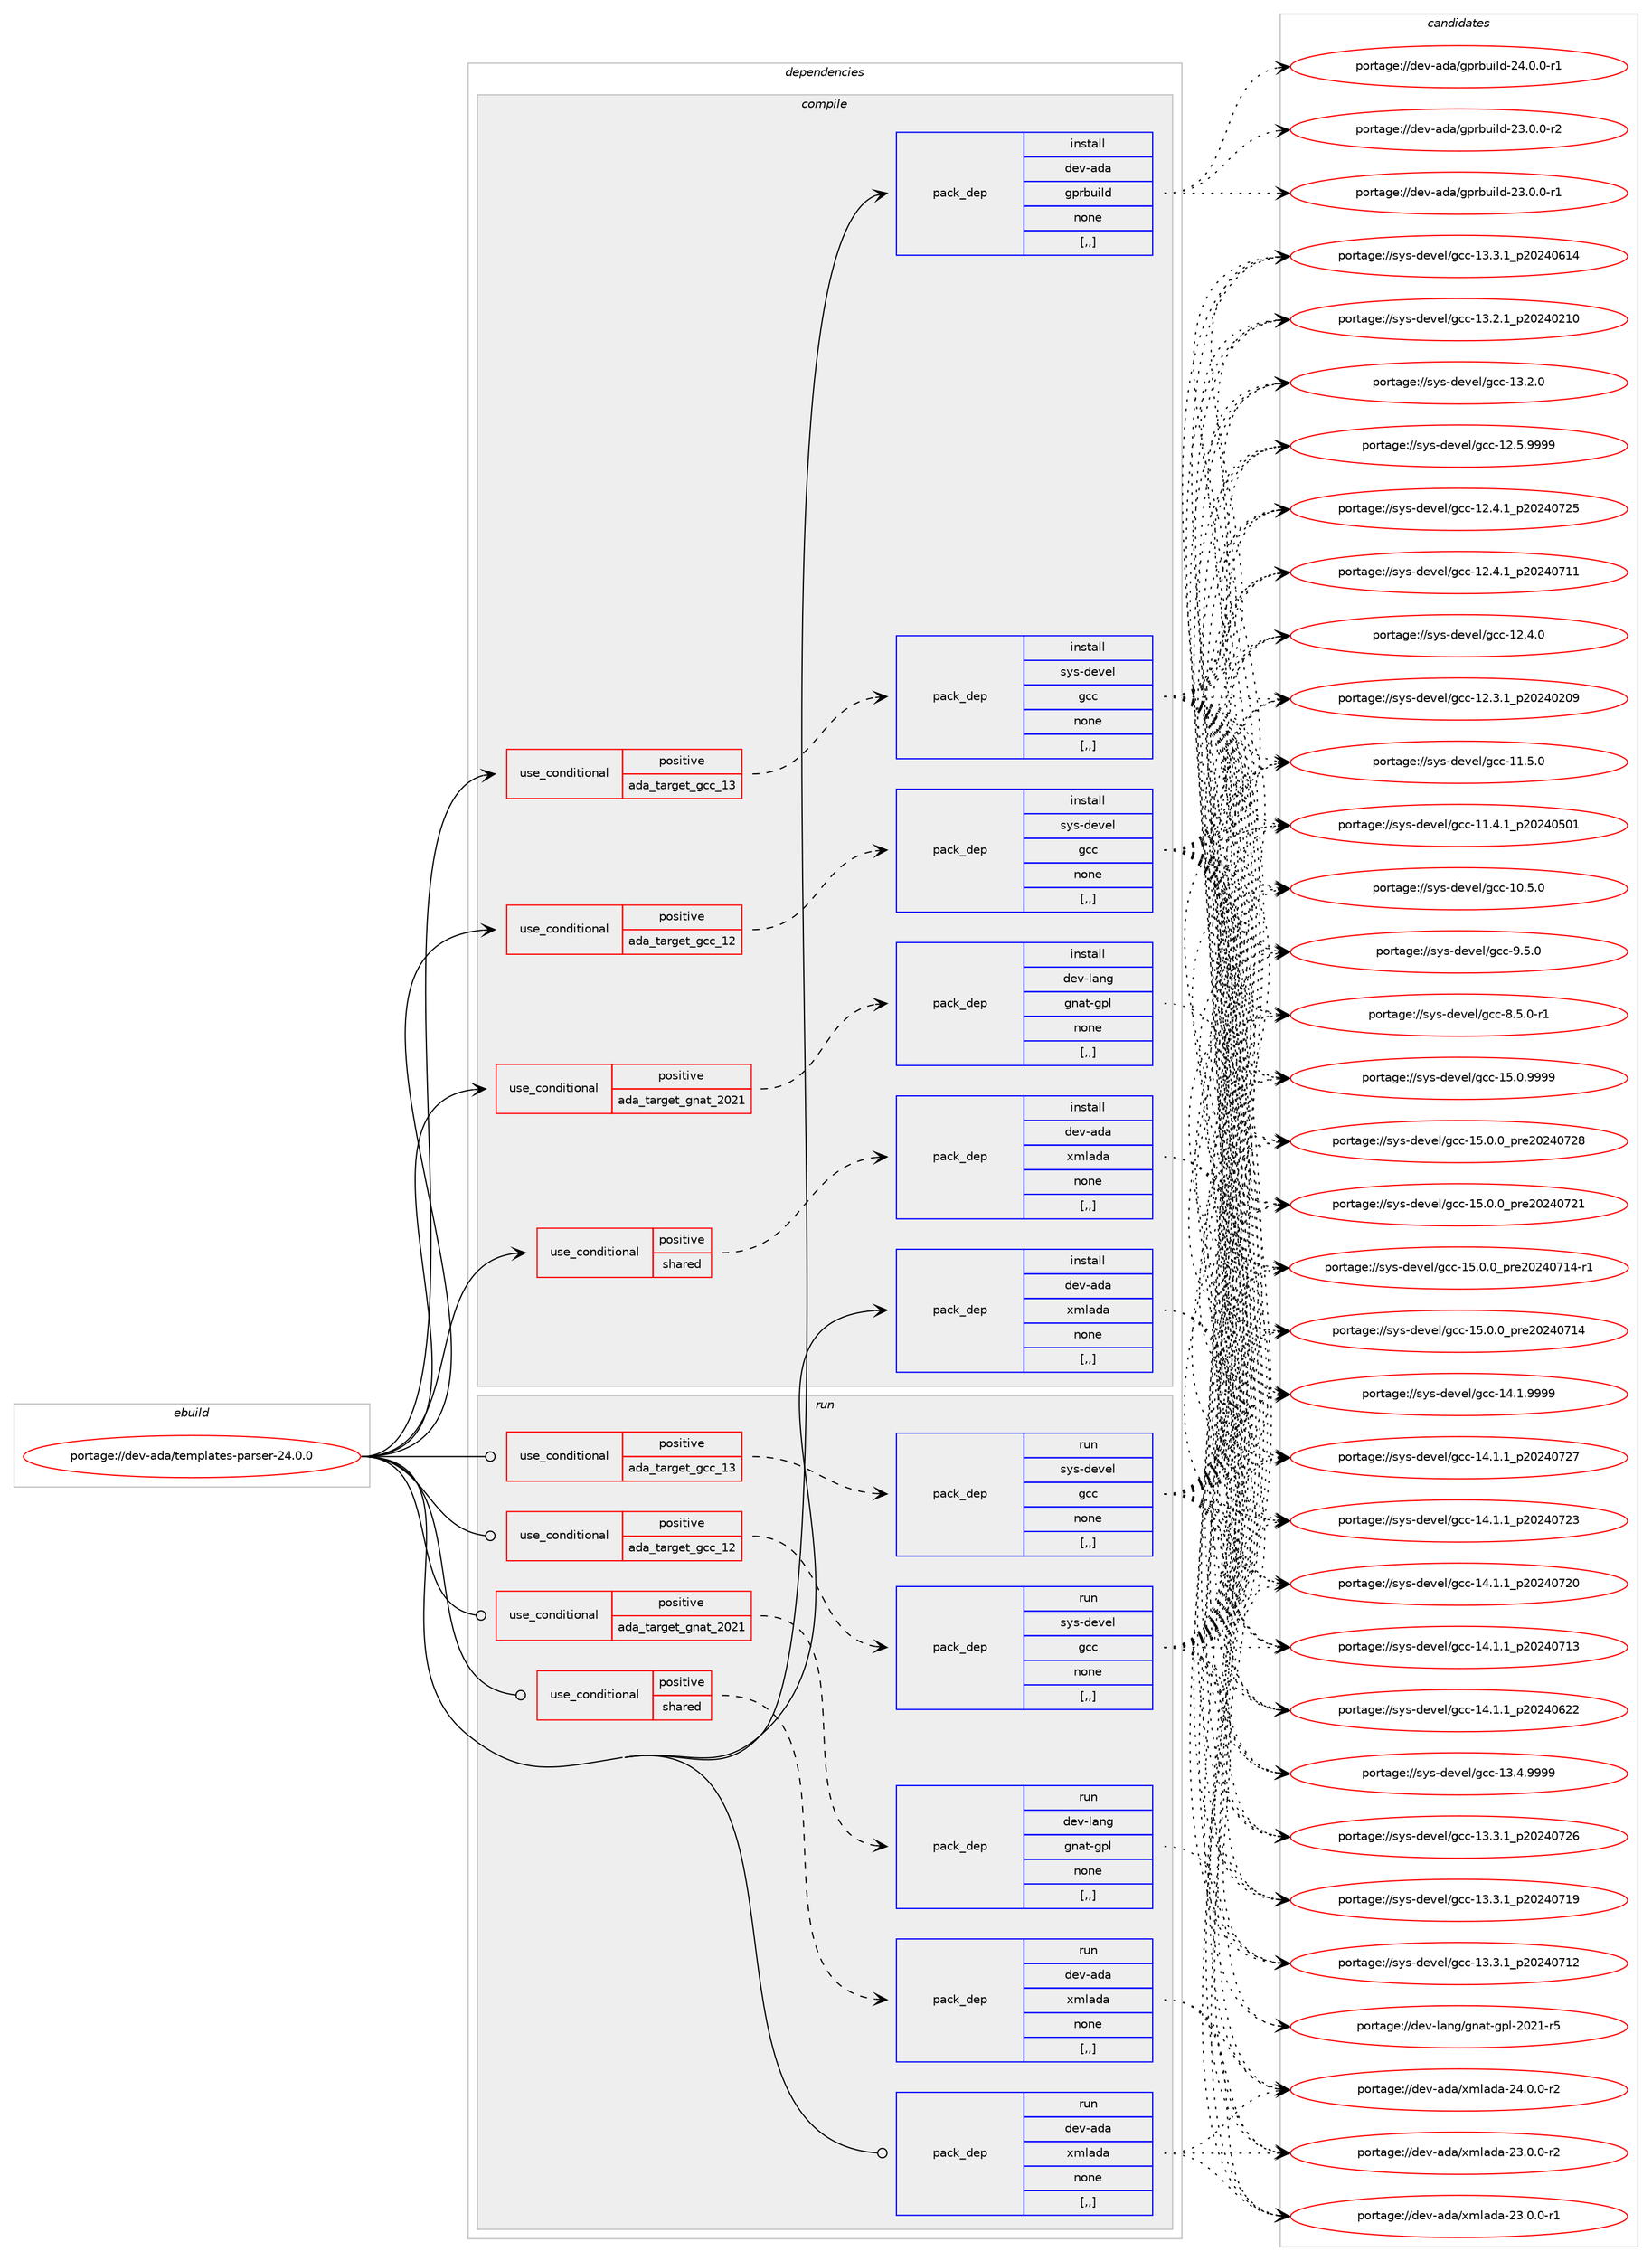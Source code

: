 digraph prolog {

# *************
# Graph options
# *************

newrank=true;
concentrate=true;
compound=true;
graph [rankdir=LR,fontname=Helvetica,fontsize=10,ranksep=1.5];#, ranksep=2.5, nodesep=0.2];
edge  [arrowhead=vee];
node  [fontname=Helvetica,fontsize=10];

# **********
# The ebuild
# **********

subgraph cluster_leftcol {
color=gray;
label=<<i>ebuild</i>>;
id [label="portage://dev-ada/templates-parser-24.0.0", color=red, width=4, href="../dev-ada/templates-parser-24.0.0.svg"];
}

# ****************
# The dependencies
# ****************

subgraph cluster_midcol {
color=gray;
label=<<i>dependencies</i>>;
subgraph cluster_compile {
fillcolor="#eeeeee";
style=filled;
label=<<i>compile</i>>;
subgraph cond16743 {
dependency64653 [label=<<TABLE BORDER="0" CELLBORDER="1" CELLSPACING="0" CELLPADDING="4"><TR><TD ROWSPAN="3" CELLPADDING="10">use_conditional</TD></TR><TR><TD>positive</TD></TR><TR><TD>ada_target_gcc_12</TD></TR></TABLE>>, shape=none, color=red];
subgraph pack46990 {
dependency64654 [label=<<TABLE BORDER="0" CELLBORDER="1" CELLSPACING="0" CELLPADDING="4" WIDTH="220"><TR><TD ROWSPAN="6" CELLPADDING="30">pack_dep</TD></TR><TR><TD WIDTH="110">install</TD></TR><TR><TD>sys-devel</TD></TR><TR><TD>gcc</TD></TR><TR><TD>none</TD></TR><TR><TD>[,,]</TD></TR></TABLE>>, shape=none, color=blue];
}
dependency64653:e -> dependency64654:w [weight=20,style="dashed",arrowhead="vee"];
}
id:e -> dependency64653:w [weight=20,style="solid",arrowhead="vee"];
subgraph cond16744 {
dependency64655 [label=<<TABLE BORDER="0" CELLBORDER="1" CELLSPACING="0" CELLPADDING="4"><TR><TD ROWSPAN="3" CELLPADDING="10">use_conditional</TD></TR><TR><TD>positive</TD></TR><TR><TD>ada_target_gcc_13</TD></TR></TABLE>>, shape=none, color=red];
subgraph pack46991 {
dependency64656 [label=<<TABLE BORDER="0" CELLBORDER="1" CELLSPACING="0" CELLPADDING="4" WIDTH="220"><TR><TD ROWSPAN="6" CELLPADDING="30">pack_dep</TD></TR><TR><TD WIDTH="110">install</TD></TR><TR><TD>sys-devel</TD></TR><TR><TD>gcc</TD></TR><TR><TD>none</TD></TR><TR><TD>[,,]</TD></TR></TABLE>>, shape=none, color=blue];
}
dependency64655:e -> dependency64656:w [weight=20,style="dashed",arrowhead="vee"];
}
id:e -> dependency64655:w [weight=20,style="solid",arrowhead="vee"];
subgraph cond16745 {
dependency64657 [label=<<TABLE BORDER="0" CELLBORDER="1" CELLSPACING="0" CELLPADDING="4"><TR><TD ROWSPAN="3" CELLPADDING="10">use_conditional</TD></TR><TR><TD>positive</TD></TR><TR><TD>ada_target_gnat_2021</TD></TR></TABLE>>, shape=none, color=red];
subgraph pack46992 {
dependency64658 [label=<<TABLE BORDER="0" CELLBORDER="1" CELLSPACING="0" CELLPADDING="4" WIDTH="220"><TR><TD ROWSPAN="6" CELLPADDING="30">pack_dep</TD></TR><TR><TD WIDTH="110">install</TD></TR><TR><TD>dev-lang</TD></TR><TR><TD>gnat-gpl</TD></TR><TR><TD>none</TD></TR><TR><TD>[,,]</TD></TR></TABLE>>, shape=none, color=blue];
}
dependency64657:e -> dependency64658:w [weight=20,style="dashed",arrowhead="vee"];
}
id:e -> dependency64657:w [weight=20,style="solid",arrowhead="vee"];
subgraph cond16746 {
dependency64659 [label=<<TABLE BORDER="0" CELLBORDER="1" CELLSPACING="0" CELLPADDING="4"><TR><TD ROWSPAN="3" CELLPADDING="10">use_conditional</TD></TR><TR><TD>positive</TD></TR><TR><TD>shared</TD></TR></TABLE>>, shape=none, color=red];
subgraph pack46993 {
dependency64660 [label=<<TABLE BORDER="0" CELLBORDER="1" CELLSPACING="0" CELLPADDING="4" WIDTH="220"><TR><TD ROWSPAN="6" CELLPADDING="30">pack_dep</TD></TR><TR><TD WIDTH="110">install</TD></TR><TR><TD>dev-ada</TD></TR><TR><TD>xmlada</TD></TR><TR><TD>none</TD></TR><TR><TD>[,,]</TD></TR></TABLE>>, shape=none, color=blue];
}
dependency64659:e -> dependency64660:w [weight=20,style="dashed",arrowhead="vee"];
}
id:e -> dependency64659:w [weight=20,style="solid",arrowhead="vee"];
subgraph pack46994 {
dependency64661 [label=<<TABLE BORDER="0" CELLBORDER="1" CELLSPACING="0" CELLPADDING="4" WIDTH="220"><TR><TD ROWSPAN="6" CELLPADDING="30">pack_dep</TD></TR><TR><TD WIDTH="110">install</TD></TR><TR><TD>dev-ada</TD></TR><TR><TD>gprbuild</TD></TR><TR><TD>none</TD></TR><TR><TD>[,,]</TD></TR></TABLE>>, shape=none, color=blue];
}
id:e -> dependency64661:w [weight=20,style="solid",arrowhead="vee"];
subgraph pack46995 {
dependency64662 [label=<<TABLE BORDER="0" CELLBORDER="1" CELLSPACING="0" CELLPADDING="4" WIDTH="220"><TR><TD ROWSPAN="6" CELLPADDING="30">pack_dep</TD></TR><TR><TD WIDTH="110">install</TD></TR><TR><TD>dev-ada</TD></TR><TR><TD>xmlada</TD></TR><TR><TD>none</TD></TR><TR><TD>[,,]</TD></TR></TABLE>>, shape=none, color=blue];
}
id:e -> dependency64662:w [weight=20,style="solid",arrowhead="vee"];
}
subgraph cluster_compileandrun {
fillcolor="#eeeeee";
style=filled;
label=<<i>compile and run</i>>;
}
subgraph cluster_run {
fillcolor="#eeeeee";
style=filled;
label=<<i>run</i>>;
subgraph cond16747 {
dependency64663 [label=<<TABLE BORDER="0" CELLBORDER="1" CELLSPACING="0" CELLPADDING="4"><TR><TD ROWSPAN="3" CELLPADDING="10">use_conditional</TD></TR><TR><TD>positive</TD></TR><TR><TD>ada_target_gcc_12</TD></TR></TABLE>>, shape=none, color=red];
subgraph pack46996 {
dependency64664 [label=<<TABLE BORDER="0" CELLBORDER="1" CELLSPACING="0" CELLPADDING="4" WIDTH="220"><TR><TD ROWSPAN="6" CELLPADDING="30">pack_dep</TD></TR><TR><TD WIDTH="110">run</TD></TR><TR><TD>sys-devel</TD></TR><TR><TD>gcc</TD></TR><TR><TD>none</TD></TR><TR><TD>[,,]</TD></TR></TABLE>>, shape=none, color=blue];
}
dependency64663:e -> dependency64664:w [weight=20,style="dashed",arrowhead="vee"];
}
id:e -> dependency64663:w [weight=20,style="solid",arrowhead="odot"];
subgraph cond16748 {
dependency64665 [label=<<TABLE BORDER="0" CELLBORDER="1" CELLSPACING="0" CELLPADDING="4"><TR><TD ROWSPAN="3" CELLPADDING="10">use_conditional</TD></TR><TR><TD>positive</TD></TR><TR><TD>ada_target_gcc_13</TD></TR></TABLE>>, shape=none, color=red];
subgraph pack46997 {
dependency64666 [label=<<TABLE BORDER="0" CELLBORDER="1" CELLSPACING="0" CELLPADDING="4" WIDTH="220"><TR><TD ROWSPAN="6" CELLPADDING="30">pack_dep</TD></TR><TR><TD WIDTH="110">run</TD></TR><TR><TD>sys-devel</TD></TR><TR><TD>gcc</TD></TR><TR><TD>none</TD></TR><TR><TD>[,,]</TD></TR></TABLE>>, shape=none, color=blue];
}
dependency64665:e -> dependency64666:w [weight=20,style="dashed",arrowhead="vee"];
}
id:e -> dependency64665:w [weight=20,style="solid",arrowhead="odot"];
subgraph cond16749 {
dependency64667 [label=<<TABLE BORDER="0" CELLBORDER="1" CELLSPACING="0" CELLPADDING="4"><TR><TD ROWSPAN="3" CELLPADDING="10">use_conditional</TD></TR><TR><TD>positive</TD></TR><TR><TD>ada_target_gnat_2021</TD></TR></TABLE>>, shape=none, color=red];
subgraph pack46998 {
dependency64668 [label=<<TABLE BORDER="0" CELLBORDER="1" CELLSPACING="0" CELLPADDING="4" WIDTH="220"><TR><TD ROWSPAN="6" CELLPADDING="30">pack_dep</TD></TR><TR><TD WIDTH="110">run</TD></TR><TR><TD>dev-lang</TD></TR><TR><TD>gnat-gpl</TD></TR><TR><TD>none</TD></TR><TR><TD>[,,]</TD></TR></TABLE>>, shape=none, color=blue];
}
dependency64667:e -> dependency64668:w [weight=20,style="dashed",arrowhead="vee"];
}
id:e -> dependency64667:w [weight=20,style="solid",arrowhead="odot"];
subgraph cond16750 {
dependency64669 [label=<<TABLE BORDER="0" CELLBORDER="1" CELLSPACING="0" CELLPADDING="4"><TR><TD ROWSPAN="3" CELLPADDING="10">use_conditional</TD></TR><TR><TD>positive</TD></TR><TR><TD>shared</TD></TR></TABLE>>, shape=none, color=red];
subgraph pack46999 {
dependency64670 [label=<<TABLE BORDER="0" CELLBORDER="1" CELLSPACING="0" CELLPADDING="4" WIDTH="220"><TR><TD ROWSPAN="6" CELLPADDING="30">pack_dep</TD></TR><TR><TD WIDTH="110">run</TD></TR><TR><TD>dev-ada</TD></TR><TR><TD>xmlada</TD></TR><TR><TD>none</TD></TR><TR><TD>[,,]</TD></TR></TABLE>>, shape=none, color=blue];
}
dependency64669:e -> dependency64670:w [weight=20,style="dashed",arrowhead="vee"];
}
id:e -> dependency64669:w [weight=20,style="solid",arrowhead="odot"];
subgraph pack47000 {
dependency64671 [label=<<TABLE BORDER="0" CELLBORDER="1" CELLSPACING="0" CELLPADDING="4" WIDTH="220"><TR><TD ROWSPAN="6" CELLPADDING="30">pack_dep</TD></TR><TR><TD WIDTH="110">run</TD></TR><TR><TD>dev-ada</TD></TR><TR><TD>xmlada</TD></TR><TR><TD>none</TD></TR><TR><TD>[,,]</TD></TR></TABLE>>, shape=none, color=blue];
}
id:e -> dependency64671:w [weight=20,style="solid",arrowhead="odot"];
}
}

# **************
# The candidates
# **************

subgraph cluster_choices {
rank=same;
color=gray;
label=<<i>candidates</i>>;

subgraph choice46990 {
color=black;
nodesep=1;
choice1151211154510010111810110847103999945495346484657575757 [label="portage://sys-devel/gcc-15.0.9999", color=red, width=4,href="../sys-devel/gcc-15.0.9999.svg"];
choice1151211154510010111810110847103999945495346484648951121141015048505248555056 [label="portage://sys-devel/gcc-15.0.0_pre20240728", color=red, width=4,href="../sys-devel/gcc-15.0.0_pre20240728.svg"];
choice1151211154510010111810110847103999945495346484648951121141015048505248555049 [label="portage://sys-devel/gcc-15.0.0_pre20240721", color=red, width=4,href="../sys-devel/gcc-15.0.0_pre20240721.svg"];
choice11512111545100101118101108471039999454953464846489511211410150485052485549524511449 [label="portage://sys-devel/gcc-15.0.0_pre20240714-r1", color=red, width=4,href="../sys-devel/gcc-15.0.0_pre20240714-r1.svg"];
choice1151211154510010111810110847103999945495346484648951121141015048505248554952 [label="portage://sys-devel/gcc-15.0.0_pre20240714", color=red, width=4,href="../sys-devel/gcc-15.0.0_pre20240714.svg"];
choice1151211154510010111810110847103999945495246494657575757 [label="portage://sys-devel/gcc-14.1.9999", color=red, width=4,href="../sys-devel/gcc-14.1.9999.svg"];
choice1151211154510010111810110847103999945495246494649951125048505248555055 [label="portage://sys-devel/gcc-14.1.1_p20240727", color=red, width=4,href="../sys-devel/gcc-14.1.1_p20240727.svg"];
choice1151211154510010111810110847103999945495246494649951125048505248555051 [label="portage://sys-devel/gcc-14.1.1_p20240723", color=red, width=4,href="../sys-devel/gcc-14.1.1_p20240723.svg"];
choice1151211154510010111810110847103999945495246494649951125048505248555048 [label="portage://sys-devel/gcc-14.1.1_p20240720", color=red, width=4,href="../sys-devel/gcc-14.1.1_p20240720.svg"];
choice1151211154510010111810110847103999945495246494649951125048505248554951 [label="portage://sys-devel/gcc-14.1.1_p20240713", color=red, width=4,href="../sys-devel/gcc-14.1.1_p20240713.svg"];
choice1151211154510010111810110847103999945495246494649951125048505248545050 [label="portage://sys-devel/gcc-14.1.1_p20240622", color=red, width=4,href="../sys-devel/gcc-14.1.1_p20240622.svg"];
choice1151211154510010111810110847103999945495146524657575757 [label="portage://sys-devel/gcc-13.4.9999", color=red, width=4,href="../sys-devel/gcc-13.4.9999.svg"];
choice1151211154510010111810110847103999945495146514649951125048505248555054 [label="portage://sys-devel/gcc-13.3.1_p20240726", color=red, width=4,href="../sys-devel/gcc-13.3.1_p20240726.svg"];
choice1151211154510010111810110847103999945495146514649951125048505248554957 [label="portage://sys-devel/gcc-13.3.1_p20240719", color=red, width=4,href="../sys-devel/gcc-13.3.1_p20240719.svg"];
choice1151211154510010111810110847103999945495146514649951125048505248554950 [label="portage://sys-devel/gcc-13.3.1_p20240712", color=red, width=4,href="../sys-devel/gcc-13.3.1_p20240712.svg"];
choice1151211154510010111810110847103999945495146514649951125048505248544952 [label="portage://sys-devel/gcc-13.3.1_p20240614", color=red, width=4,href="../sys-devel/gcc-13.3.1_p20240614.svg"];
choice1151211154510010111810110847103999945495146504649951125048505248504948 [label="portage://sys-devel/gcc-13.2.1_p20240210", color=red, width=4,href="../sys-devel/gcc-13.2.1_p20240210.svg"];
choice1151211154510010111810110847103999945495146504648 [label="portage://sys-devel/gcc-13.2.0", color=red, width=4,href="../sys-devel/gcc-13.2.0.svg"];
choice1151211154510010111810110847103999945495046534657575757 [label="portage://sys-devel/gcc-12.5.9999", color=red, width=4,href="../sys-devel/gcc-12.5.9999.svg"];
choice1151211154510010111810110847103999945495046524649951125048505248555053 [label="portage://sys-devel/gcc-12.4.1_p20240725", color=red, width=4,href="../sys-devel/gcc-12.4.1_p20240725.svg"];
choice1151211154510010111810110847103999945495046524649951125048505248554949 [label="portage://sys-devel/gcc-12.4.1_p20240711", color=red, width=4,href="../sys-devel/gcc-12.4.1_p20240711.svg"];
choice1151211154510010111810110847103999945495046524648 [label="portage://sys-devel/gcc-12.4.0", color=red, width=4,href="../sys-devel/gcc-12.4.0.svg"];
choice1151211154510010111810110847103999945495046514649951125048505248504857 [label="portage://sys-devel/gcc-12.3.1_p20240209", color=red, width=4,href="../sys-devel/gcc-12.3.1_p20240209.svg"];
choice1151211154510010111810110847103999945494946534648 [label="portage://sys-devel/gcc-11.5.0", color=red, width=4,href="../sys-devel/gcc-11.5.0.svg"];
choice1151211154510010111810110847103999945494946524649951125048505248534849 [label="portage://sys-devel/gcc-11.4.1_p20240501", color=red, width=4,href="../sys-devel/gcc-11.4.1_p20240501.svg"];
choice1151211154510010111810110847103999945494846534648 [label="portage://sys-devel/gcc-10.5.0", color=red, width=4,href="../sys-devel/gcc-10.5.0.svg"];
choice11512111545100101118101108471039999455746534648 [label="portage://sys-devel/gcc-9.5.0", color=red, width=4,href="../sys-devel/gcc-9.5.0.svg"];
choice115121115451001011181011084710399994556465346484511449 [label="portage://sys-devel/gcc-8.5.0-r1", color=red, width=4,href="../sys-devel/gcc-8.5.0-r1.svg"];
dependency64654:e -> choice1151211154510010111810110847103999945495346484657575757:w [style=dotted,weight="100"];
dependency64654:e -> choice1151211154510010111810110847103999945495346484648951121141015048505248555056:w [style=dotted,weight="100"];
dependency64654:e -> choice1151211154510010111810110847103999945495346484648951121141015048505248555049:w [style=dotted,weight="100"];
dependency64654:e -> choice11512111545100101118101108471039999454953464846489511211410150485052485549524511449:w [style=dotted,weight="100"];
dependency64654:e -> choice1151211154510010111810110847103999945495346484648951121141015048505248554952:w [style=dotted,weight="100"];
dependency64654:e -> choice1151211154510010111810110847103999945495246494657575757:w [style=dotted,weight="100"];
dependency64654:e -> choice1151211154510010111810110847103999945495246494649951125048505248555055:w [style=dotted,weight="100"];
dependency64654:e -> choice1151211154510010111810110847103999945495246494649951125048505248555051:w [style=dotted,weight="100"];
dependency64654:e -> choice1151211154510010111810110847103999945495246494649951125048505248555048:w [style=dotted,weight="100"];
dependency64654:e -> choice1151211154510010111810110847103999945495246494649951125048505248554951:w [style=dotted,weight="100"];
dependency64654:e -> choice1151211154510010111810110847103999945495246494649951125048505248545050:w [style=dotted,weight="100"];
dependency64654:e -> choice1151211154510010111810110847103999945495146524657575757:w [style=dotted,weight="100"];
dependency64654:e -> choice1151211154510010111810110847103999945495146514649951125048505248555054:w [style=dotted,weight="100"];
dependency64654:e -> choice1151211154510010111810110847103999945495146514649951125048505248554957:w [style=dotted,weight="100"];
dependency64654:e -> choice1151211154510010111810110847103999945495146514649951125048505248554950:w [style=dotted,weight="100"];
dependency64654:e -> choice1151211154510010111810110847103999945495146514649951125048505248544952:w [style=dotted,weight="100"];
dependency64654:e -> choice1151211154510010111810110847103999945495146504649951125048505248504948:w [style=dotted,weight="100"];
dependency64654:e -> choice1151211154510010111810110847103999945495146504648:w [style=dotted,weight="100"];
dependency64654:e -> choice1151211154510010111810110847103999945495046534657575757:w [style=dotted,weight="100"];
dependency64654:e -> choice1151211154510010111810110847103999945495046524649951125048505248555053:w [style=dotted,weight="100"];
dependency64654:e -> choice1151211154510010111810110847103999945495046524649951125048505248554949:w [style=dotted,weight="100"];
dependency64654:e -> choice1151211154510010111810110847103999945495046524648:w [style=dotted,weight="100"];
dependency64654:e -> choice1151211154510010111810110847103999945495046514649951125048505248504857:w [style=dotted,weight="100"];
dependency64654:e -> choice1151211154510010111810110847103999945494946534648:w [style=dotted,weight="100"];
dependency64654:e -> choice1151211154510010111810110847103999945494946524649951125048505248534849:w [style=dotted,weight="100"];
dependency64654:e -> choice1151211154510010111810110847103999945494846534648:w [style=dotted,weight="100"];
dependency64654:e -> choice11512111545100101118101108471039999455746534648:w [style=dotted,weight="100"];
dependency64654:e -> choice115121115451001011181011084710399994556465346484511449:w [style=dotted,weight="100"];
}
subgraph choice46991 {
color=black;
nodesep=1;
choice1151211154510010111810110847103999945495346484657575757 [label="portage://sys-devel/gcc-15.0.9999", color=red, width=4,href="../sys-devel/gcc-15.0.9999.svg"];
choice1151211154510010111810110847103999945495346484648951121141015048505248555056 [label="portage://sys-devel/gcc-15.0.0_pre20240728", color=red, width=4,href="../sys-devel/gcc-15.0.0_pre20240728.svg"];
choice1151211154510010111810110847103999945495346484648951121141015048505248555049 [label="portage://sys-devel/gcc-15.0.0_pre20240721", color=red, width=4,href="../sys-devel/gcc-15.0.0_pre20240721.svg"];
choice11512111545100101118101108471039999454953464846489511211410150485052485549524511449 [label="portage://sys-devel/gcc-15.0.0_pre20240714-r1", color=red, width=4,href="../sys-devel/gcc-15.0.0_pre20240714-r1.svg"];
choice1151211154510010111810110847103999945495346484648951121141015048505248554952 [label="portage://sys-devel/gcc-15.0.0_pre20240714", color=red, width=4,href="../sys-devel/gcc-15.0.0_pre20240714.svg"];
choice1151211154510010111810110847103999945495246494657575757 [label="portage://sys-devel/gcc-14.1.9999", color=red, width=4,href="../sys-devel/gcc-14.1.9999.svg"];
choice1151211154510010111810110847103999945495246494649951125048505248555055 [label="portage://sys-devel/gcc-14.1.1_p20240727", color=red, width=4,href="../sys-devel/gcc-14.1.1_p20240727.svg"];
choice1151211154510010111810110847103999945495246494649951125048505248555051 [label="portage://sys-devel/gcc-14.1.1_p20240723", color=red, width=4,href="../sys-devel/gcc-14.1.1_p20240723.svg"];
choice1151211154510010111810110847103999945495246494649951125048505248555048 [label="portage://sys-devel/gcc-14.1.1_p20240720", color=red, width=4,href="../sys-devel/gcc-14.1.1_p20240720.svg"];
choice1151211154510010111810110847103999945495246494649951125048505248554951 [label="portage://sys-devel/gcc-14.1.1_p20240713", color=red, width=4,href="../sys-devel/gcc-14.1.1_p20240713.svg"];
choice1151211154510010111810110847103999945495246494649951125048505248545050 [label="portage://sys-devel/gcc-14.1.1_p20240622", color=red, width=4,href="../sys-devel/gcc-14.1.1_p20240622.svg"];
choice1151211154510010111810110847103999945495146524657575757 [label="portage://sys-devel/gcc-13.4.9999", color=red, width=4,href="../sys-devel/gcc-13.4.9999.svg"];
choice1151211154510010111810110847103999945495146514649951125048505248555054 [label="portage://sys-devel/gcc-13.3.1_p20240726", color=red, width=4,href="../sys-devel/gcc-13.3.1_p20240726.svg"];
choice1151211154510010111810110847103999945495146514649951125048505248554957 [label="portage://sys-devel/gcc-13.3.1_p20240719", color=red, width=4,href="../sys-devel/gcc-13.3.1_p20240719.svg"];
choice1151211154510010111810110847103999945495146514649951125048505248554950 [label="portage://sys-devel/gcc-13.3.1_p20240712", color=red, width=4,href="../sys-devel/gcc-13.3.1_p20240712.svg"];
choice1151211154510010111810110847103999945495146514649951125048505248544952 [label="portage://sys-devel/gcc-13.3.1_p20240614", color=red, width=4,href="../sys-devel/gcc-13.3.1_p20240614.svg"];
choice1151211154510010111810110847103999945495146504649951125048505248504948 [label="portage://sys-devel/gcc-13.2.1_p20240210", color=red, width=4,href="../sys-devel/gcc-13.2.1_p20240210.svg"];
choice1151211154510010111810110847103999945495146504648 [label="portage://sys-devel/gcc-13.2.0", color=red, width=4,href="../sys-devel/gcc-13.2.0.svg"];
choice1151211154510010111810110847103999945495046534657575757 [label="portage://sys-devel/gcc-12.5.9999", color=red, width=4,href="../sys-devel/gcc-12.5.9999.svg"];
choice1151211154510010111810110847103999945495046524649951125048505248555053 [label="portage://sys-devel/gcc-12.4.1_p20240725", color=red, width=4,href="../sys-devel/gcc-12.4.1_p20240725.svg"];
choice1151211154510010111810110847103999945495046524649951125048505248554949 [label="portage://sys-devel/gcc-12.4.1_p20240711", color=red, width=4,href="../sys-devel/gcc-12.4.1_p20240711.svg"];
choice1151211154510010111810110847103999945495046524648 [label="portage://sys-devel/gcc-12.4.0", color=red, width=4,href="../sys-devel/gcc-12.4.0.svg"];
choice1151211154510010111810110847103999945495046514649951125048505248504857 [label="portage://sys-devel/gcc-12.3.1_p20240209", color=red, width=4,href="../sys-devel/gcc-12.3.1_p20240209.svg"];
choice1151211154510010111810110847103999945494946534648 [label="portage://sys-devel/gcc-11.5.0", color=red, width=4,href="../sys-devel/gcc-11.5.0.svg"];
choice1151211154510010111810110847103999945494946524649951125048505248534849 [label="portage://sys-devel/gcc-11.4.1_p20240501", color=red, width=4,href="../sys-devel/gcc-11.4.1_p20240501.svg"];
choice1151211154510010111810110847103999945494846534648 [label="portage://sys-devel/gcc-10.5.0", color=red, width=4,href="../sys-devel/gcc-10.5.0.svg"];
choice11512111545100101118101108471039999455746534648 [label="portage://sys-devel/gcc-9.5.0", color=red, width=4,href="../sys-devel/gcc-9.5.0.svg"];
choice115121115451001011181011084710399994556465346484511449 [label="portage://sys-devel/gcc-8.5.0-r1", color=red, width=4,href="../sys-devel/gcc-8.5.0-r1.svg"];
dependency64656:e -> choice1151211154510010111810110847103999945495346484657575757:w [style=dotted,weight="100"];
dependency64656:e -> choice1151211154510010111810110847103999945495346484648951121141015048505248555056:w [style=dotted,weight="100"];
dependency64656:e -> choice1151211154510010111810110847103999945495346484648951121141015048505248555049:w [style=dotted,weight="100"];
dependency64656:e -> choice11512111545100101118101108471039999454953464846489511211410150485052485549524511449:w [style=dotted,weight="100"];
dependency64656:e -> choice1151211154510010111810110847103999945495346484648951121141015048505248554952:w [style=dotted,weight="100"];
dependency64656:e -> choice1151211154510010111810110847103999945495246494657575757:w [style=dotted,weight="100"];
dependency64656:e -> choice1151211154510010111810110847103999945495246494649951125048505248555055:w [style=dotted,weight="100"];
dependency64656:e -> choice1151211154510010111810110847103999945495246494649951125048505248555051:w [style=dotted,weight="100"];
dependency64656:e -> choice1151211154510010111810110847103999945495246494649951125048505248555048:w [style=dotted,weight="100"];
dependency64656:e -> choice1151211154510010111810110847103999945495246494649951125048505248554951:w [style=dotted,weight="100"];
dependency64656:e -> choice1151211154510010111810110847103999945495246494649951125048505248545050:w [style=dotted,weight="100"];
dependency64656:e -> choice1151211154510010111810110847103999945495146524657575757:w [style=dotted,weight="100"];
dependency64656:e -> choice1151211154510010111810110847103999945495146514649951125048505248555054:w [style=dotted,weight="100"];
dependency64656:e -> choice1151211154510010111810110847103999945495146514649951125048505248554957:w [style=dotted,weight="100"];
dependency64656:e -> choice1151211154510010111810110847103999945495146514649951125048505248554950:w [style=dotted,weight="100"];
dependency64656:e -> choice1151211154510010111810110847103999945495146514649951125048505248544952:w [style=dotted,weight="100"];
dependency64656:e -> choice1151211154510010111810110847103999945495146504649951125048505248504948:w [style=dotted,weight="100"];
dependency64656:e -> choice1151211154510010111810110847103999945495146504648:w [style=dotted,weight="100"];
dependency64656:e -> choice1151211154510010111810110847103999945495046534657575757:w [style=dotted,weight="100"];
dependency64656:e -> choice1151211154510010111810110847103999945495046524649951125048505248555053:w [style=dotted,weight="100"];
dependency64656:e -> choice1151211154510010111810110847103999945495046524649951125048505248554949:w [style=dotted,weight="100"];
dependency64656:e -> choice1151211154510010111810110847103999945495046524648:w [style=dotted,weight="100"];
dependency64656:e -> choice1151211154510010111810110847103999945495046514649951125048505248504857:w [style=dotted,weight="100"];
dependency64656:e -> choice1151211154510010111810110847103999945494946534648:w [style=dotted,weight="100"];
dependency64656:e -> choice1151211154510010111810110847103999945494946524649951125048505248534849:w [style=dotted,weight="100"];
dependency64656:e -> choice1151211154510010111810110847103999945494846534648:w [style=dotted,weight="100"];
dependency64656:e -> choice11512111545100101118101108471039999455746534648:w [style=dotted,weight="100"];
dependency64656:e -> choice115121115451001011181011084710399994556465346484511449:w [style=dotted,weight="100"];
}
subgraph choice46992 {
color=black;
nodesep=1;
choice100101118451089711010347103110971164510311210845504850494511453 [label="portage://dev-lang/gnat-gpl-2021-r5", color=red, width=4,href="../dev-lang/gnat-gpl-2021-r5.svg"];
dependency64658:e -> choice100101118451089711010347103110971164510311210845504850494511453:w [style=dotted,weight="100"];
}
subgraph choice46993 {
color=black;
nodesep=1;
choice100101118459710097471201091089710097455052464846484511450 [label="portage://dev-ada/xmlada-24.0.0-r2", color=red, width=4,href="../dev-ada/xmlada-24.0.0-r2.svg"];
choice100101118459710097471201091089710097455051464846484511450 [label="portage://dev-ada/xmlada-23.0.0-r2", color=red, width=4,href="../dev-ada/xmlada-23.0.0-r2.svg"];
choice100101118459710097471201091089710097455051464846484511449 [label="portage://dev-ada/xmlada-23.0.0-r1", color=red, width=4,href="../dev-ada/xmlada-23.0.0-r1.svg"];
dependency64660:e -> choice100101118459710097471201091089710097455052464846484511450:w [style=dotted,weight="100"];
dependency64660:e -> choice100101118459710097471201091089710097455051464846484511450:w [style=dotted,weight="100"];
dependency64660:e -> choice100101118459710097471201091089710097455051464846484511449:w [style=dotted,weight="100"];
}
subgraph choice46994 {
color=black;
nodesep=1;
choice1001011184597100974710311211498117105108100455052464846484511449 [label="portage://dev-ada/gprbuild-24.0.0-r1", color=red, width=4,href="../dev-ada/gprbuild-24.0.0-r1.svg"];
choice1001011184597100974710311211498117105108100455051464846484511450 [label="portage://dev-ada/gprbuild-23.0.0-r2", color=red, width=4,href="../dev-ada/gprbuild-23.0.0-r2.svg"];
choice1001011184597100974710311211498117105108100455051464846484511449 [label="portage://dev-ada/gprbuild-23.0.0-r1", color=red, width=4,href="../dev-ada/gprbuild-23.0.0-r1.svg"];
dependency64661:e -> choice1001011184597100974710311211498117105108100455052464846484511449:w [style=dotted,weight="100"];
dependency64661:e -> choice1001011184597100974710311211498117105108100455051464846484511450:w [style=dotted,weight="100"];
dependency64661:e -> choice1001011184597100974710311211498117105108100455051464846484511449:w [style=dotted,weight="100"];
}
subgraph choice46995 {
color=black;
nodesep=1;
choice100101118459710097471201091089710097455052464846484511450 [label="portage://dev-ada/xmlada-24.0.0-r2", color=red, width=4,href="../dev-ada/xmlada-24.0.0-r2.svg"];
choice100101118459710097471201091089710097455051464846484511450 [label="portage://dev-ada/xmlada-23.0.0-r2", color=red, width=4,href="../dev-ada/xmlada-23.0.0-r2.svg"];
choice100101118459710097471201091089710097455051464846484511449 [label="portage://dev-ada/xmlada-23.0.0-r1", color=red, width=4,href="../dev-ada/xmlada-23.0.0-r1.svg"];
dependency64662:e -> choice100101118459710097471201091089710097455052464846484511450:w [style=dotted,weight="100"];
dependency64662:e -> choice100101118459710097471201091089710097455051464846484511450:w [style=dotted,weight="100"];
dependency64662:e -> choice100101118459710097471201091089710097455051464846484511449:w [style=dotted,weight="100"];
}
subgraph choice46996 {
color=black;
nodesep=1;
choice1151211154510010111810110847103999945495346484657575757 [label="portage://sys-devel/gcc-15.0.9999", color=red, width=4,href="../sys-devel/gcc-15.0.9999.svg"];
choice1151211154510010111810110847103999945495346484648951121141015048505248555056 [label="portage://sys-devel/gcc-15.0.0_pre20240728", color=red, width=4,href="../sys-devel/gcc-15.0.0_pre20240728.svg"];
choice1151211154510010111810110847103999945495346484648951121141015048505248555049 [label="portage://sys-devel/gcc-15.0.0_pre20240721", color=red, width=4,href="../sys-devel/gcc-15.0.0_pre20240721.svg"];
choice11512111545100101118101108471039999454953464846489511211410150485052485549524511449 [label="portage://sys-devel/gcc-15.0.0_pre20240714-r1", color=red, width=4,href="../sys-devel/gcc-15.0.0_pre20240714-r1.svg"];
choice1151211154510010111810110847103999945495346484648951121141015048505248554952 [label="portage://sys-devel/gcc-15.0.0_pre20240714", color=red, width=4,href="../sys-devel/gcc-15.0.0_pre20240714.svg"];
choice1151211154510010111810110847103999945495246494657575757 [label="portage://sys-devel/gcc-14.1.9999", color=red, width=4,href="../sys-devel/gcc-14.1.9999.svg"];
choice1151211154510010111810110847103999945495246494649951125048505248555055 [label="portage://sys-devel/gcc-14.1.1_p20240727", color=red, width=4,href="../sys-devel/gcc-14.1.1_p20240727.svg"];
choice1151211154510010111810110847103999945495246494649951125048505248555051 [label="portage://sys-devel/gcc-14.1.1_p20240723", color=red, width=4,href="../sys-devel/gcc-14.1.1_p20240723.svg"];
choice1151211154510010111810110847103999945495246494649951125048505248555048 [label="portage://sys-devel/gcc-14.1.1_p20240720", color=red, width=4,href="../sys-devel/gcc-14.1.1_p20240720.svg"];
choice1151211154510010111810110847103999945495246494649951125048505248554951 [label="portage://sys-devel/gcc-14.1.1_p20240713", color=red, width=4,href="../sys-devel/gcc-14.1.1_p20240713.svg"];
choice1151211154510010111810110847103999945495246494649951125048505248545050 [label="portage://sys-devel/gcc-14.1.1_p20240622", color=red, width=4,href="../sys-devel/gcc-14.1.1_p20240622.svg"];
choice1151211154510010111810110847103999945495146524657575757 [label="portage://sys-devel/gcc-13.4.9999", color=red, width=4,href="../sys-devel/gcc-13.4.9999.svg"];
choice1151211154510010111810110847103999945495146514649951125048505248555054 [label="portage://sys-devel/gcc-13.3.1_p20240726", color=red, width=4,href="../sys-devel/gcc-13.3.1_p20240726.svg"];
choice1151211154510010111810110847103999945495146514649951125048505248554957 [label="portage://sys-devel/gcc-13.3.1_p20240719", color=red, width=4,href="../sys-devel/gcc-13.3.1_p20240719.svg"];
choice1151211154510010111810110847103999945495146514649951125048505248554950 [label="portage://sys-devel/gcc-13.3.1_p20240712", color=red, width=4,href="../sys-devel/gcc-13.3.1_p20240712.svg"];
choice1151211154510010111810110847103999945495146514649951125048505248544952 [label="portage://sys-devel/gcc-13.3.1_p20240614", color=red, width=4,href="../sys-devel/gcc-13.3.1_p20240614.svg"];
choice1151211154510010111810110847103999945495146504649951125048505248504948 [label="portage://sys-devel/gcc-13.2.1_p20240210", color=red, width=4,href="../sys-devel/gcc-13.2.1_p20240210.svg"];
choice1151211154510010111810110847103999945495146504648 [label="portage://sys-devel/gcc-13.2.0", color=red, width=4,href="../sys-devel/gcc-13.2.0.svg"];
choice1151211154510010111810110847103999945495046534657575757 [label="portage://sys-devel/gcc-12.5.9999", color=red, width=4,href="../sys-devel/gcc-12.5.9999.svg"];
choice1151211154510010111810110847103999945495046524649951125048505248555053 [label="portage://sys-devel/gcc-12.4.1_p20240725", color=red, width=4,href="../sys-devel/gcc-12.4.1_p20240725.svg"];
choice1151211154510010111810110847103999945495046524649951125048505248554949 [label="portage://sys-devel/gcc-12.4.1_p20240711", color=red, width=4,href="../sys-devel/gcc-12.4.1_p20240711.svg"];
choice1151211154510010111810110847103999945495046524648 [label="portage://sys-devel/gcc-12.4.0", color=red, width=4,href="../sys-devel/gcc-12.4.0.svg"];
choice1151211154510010111810110847103999945495046514649951125048505248504857 [label="portage://sys-devel/gcc-12.3.1_p20240209", color=red, width=4,href="../sys-devel/gcc-12.3.1_p20240209.svg"];
choice1151211154510010111810110847103999945494946534648 [label="portage://sys-devel/gcc-11.5.0", color=red, width=4,href="../sys-devel/gcc-11.5.0.svg"];
choice1151211154510010111810110847103999945494946524649951125048505248534849 [label="portage://sys-devel/gcc-11.4.1_p20240501", color=red, width=4,href="../sys-devel/gcc-11.4.1_p20240501.svg"];
choice1151211154510010111810110847103999945494846534648 [label="portage://sys-devel/gcc-10.5.0", color=red, width=4,href="../sys-devel/gcc-10.5.0.svg"];
choice11512111545100101118101108471039999455746534648 [label="portage://sys-devel/gcc-9.5.0", color=red, width=4,href="../sys-devel/gcc-9.5.0.svg"];
choice115121115451001011181011084710399994556465346484511449 [label="portage://sys-devel/gcc-8.5.0-r1", color=red, width=4,href="../sys-devel/gcc-8.5.0-r1.svg"];
dependency64664:e -> choice1151211154510010111810110847103999945495346484657575757:w [style=dotted,weight="100"];
dependency64664:e -> choice1151211154510010111810110847103999945495346484648951121141015048505248555056:w [style=dotted,weight="100"];
dependency64664:e -> choice1151211154510010111810110847103999945495346484648951121141015048505248555049:w [style=dotted,weight="100"];
dependency64664:e -> choice11512111545100101118101108471039999454953464846489511211410150485052485549524511449:w [style=dotted,weight="100"];
dependency64664:e -> choice1151211154510010111810110847103999945495346484648951121141015048505248554952:w [style=dotted,weight="100"];
dependency64664:e -> choice1151211154510010111810110847103999945495246494657575757:w [style=dotted,weight="100"];
dependency64664:e -> choice1151211154510010111810110847103999945495246494649951125048505248555055:w [style=dotted,weight="100"];
dependency64664:e -> choice1151211154510010111810110847103999945495246494649951125048505248555051:w [style=dotted,weight="100"];
dependency64664:e -> choice1151211154510010111810110847103999945495246494649951125048505248555048:w [style=dotted,weight="100"];
dependency64664:e -> choice1151211154510010111810110847103999945495246494649951125048505248554951:w [style=dotted,weight="100"];
dependency64664:e -> choice1151211154510010111810110847103999945495246494649951125048505248545050:w [style=dotted,weight="100"];
dependency64664:e -> choice1151211154510010111810110847103999945495146524657575757:w [style=dotted,weight="100"];
dependency64664:e -> choice1151211154510010111810110847103999945495146514649951125048505248555054:w [style=dotted,weight="100"];
dependency64664:e -> choice1151211154510010111810110847103999945495146514649951125048505248554957:w [style=dotted,weight="100"];
dependency64664:e -> choice1151211154510010111810110847103999945495146514649951125048505248554950:w [style=dotted,weight="100"];
dependency64664:e -> choice1151211154510010111810110847103999945495146514649951125048505248544952:w [style=dotted,weight="100"];
dependency64664:e -> choice1151211154510010111810110847103999945495146504649951125048505248504948:w [style=dotted,weight="100"];
dependency64664:e -> choice1151211154510010111810110847103999945495146504648:w [style=dotted,weight="100"];
dependency64664:e -> choice1151211154510010111810110847103999945495046534657575757:w [style=dotted,weight="100"];
dependency64664:e -> choice1151211154510010111810110847103999945495046524649951125048505248555053:w [style=dotted,weight="100"];
dependency64664:e -> choice1151211154510010111810110847103999945495046524649951125048505248554949:w [style=dotted,weight="100"];
dependency64664:e -> choice1151211154510010111810110847103999945495046524648:w [style=dotted,weight="100"];
dependency64664:e -> choice1151211154510010111810110847103999945495046514649951125048505248504857:w [style=dotted,weight="100"];
dependency64664:e -> choice1151211154510010111810110847103999945494946534648:w [style=dotted,weight="100"];
dependency64664:e -> choice1151211154510010111810110847103999945494946524649951125048505248534849:w [style=dotted,weight="100"];
dependency64664:e -> choice1151211154510010111810110847103999945494846534648:w [style=dotted,weight="100"];
dependency64664:e -> choice11512111545100101118101108471039999455746534648:w [style=dotted,weight="100"];
dependency64664:e -> choice115121115451001011181011084710399994556465346484511449:w [style=dotted,weight="100"];
}
subgraph choice46997 {
color=black;
nodesep=1;
choice1151211154510010111810110847103999945495346484657575757 [label="portage://sys-devel/gcc-15.0.9999", color=red, width=4,href="../sys-devel/gcc-15.0.9999.svg"];
choice1151211154510010111810110847103999945495346484648951121141015048505248555056 [label="portage://sys-devel/gcc-15.0.0_pre20240728", color=red, width=4,href="../sys-devel/gcc-15.0.0_pre20240728.svg"];
choice1151211154510010111810110847103999945495346484648951121141015048505248555049 [label="portage://sys-devel/gcc-15.0.0_pre20240721", color=red, width=4,href="../sys-devel/gcc-15.0.0_pre20240721.svg"];
choice11512111545100101118101108471039999454953464846489511211410150485052485549524511449 [label="portage://sys-devel/gcc-15.0.0_pre20240714-r1", color=red, width=4,href="../sys-devel/gcc-15.0.0_pre20240714-r1.svg"];
choice1151211154510010111810110847103999945495346484648951121141015048505248554952 [label="portage://sys-devel/gcc-15.0.0_pre20240714", color=red, width=4,href="../sys-devel/gcc-15.0.0_pre20240714.svg"];
choice1151211154510010111810110847103999945495246494657575757 [label="portage://sys-devel/gcc-14.1.9999", color=red, width=4,href="../sys-devel/gcc-14.1.9999.svg"];
choice1151211154510010111810110847103999945495246494649951125048505248555055 [label="portage://sys-devel/gcc-14.1.1_p20240727", color=red, width=4,href="../sys-devel/gcc-14.1.1_p20240727.svg"];
choice1151211154510010111810110847103999945495246494649951125048505248555051 [label="portage://sys-devel/gcc-14.1.1_p20240723", color=red, width=4,href="../sys-devel/gcc-14.1.1_p20240723.svg"];
choice1151211154510010111810110847103999945495246494649951125048505248555048 [label="portage://sys-devel/gcc-14.1.1_p20240720", color=red, width=4,href="../sys-devel/gcc-14.1.1_p20240720.svg"];
choice1151211154510010111810110847103999945495246494649951125048505248554951 [label="portage://sys-devel/gcc-14.1.1_p20240713", color=red, width=4,href="../sys-devel/gcc-14.1.1_p20240713.svg"];
choice1151211154510010111810110847103999945495246494649951125048505248545050 [label="portage://sys-devel/gcc-14.1.1_p20240622", color=red, width=4,href="../sys-devel/gcc-14.1.1_p20240622.svg"];
choice1151211154510010111810110847103999945495146524657575757 [label="portage://sys-devel/gcc-13.4.9999", color=red, width=4,href="../sys-devel/gcc-13.4.9999.svg"];
choice1151211154510010111810110847103999945495146514649951125048505248555054 [label="portage://sys-devel/gcc-13.3.1_p20240726", color=red, width=4,href="../sys-devel/gcc-13.3.1_p20240726.svg"];
choice1151211154510010111810110847103999945495146514649951125048505248554957 [label="portage://sys-devel/gcc-13.3.1_p20240719", color=red, width=4,href="../sys-devel/gcc-13.3.1_p20240719.svg"];
choice1151211154510010111810110847103999945495146514649951125048505248554950 [label="portage://sys-devel/gcc-13.3.1_p20240712", color=red, width=4,href="../sys-devel/gcc-13.3.1_p20240712.svg"];
choice1151211154510010111810110847103999945495146514649951125048505248544952 [label="portage://sys-devel/gcc-13.3.1_p20240614", color=red, width=4,href="../sys-devel/gcc-13.3.1_p20240614.svg"];
choice1151211154510010111810110847103999945495146504649951125048505248504948 [label="portage://sys-devel/gcc-13.2.1_p20240210", color=red, width=4,href="../sys-devel/gcc-13.2.1_p20240210.svg"];
choice1151211154510010111810110847103999945495146504648 [label="portage://sys-devel/gcc-13.2.0", color=red, width=4,href="../sys-devel/gcc-13.2.0.svg"];
choice1151211154510010111810110847103999945495046534657575757 [label="portage://sys-devel/gcc-12.5.9999", color=red, width=4,href="../sys-devel/gcc-12.5.9999.svg"];
choice1151211154510010111810110847103999945495046524649951125048505248555053 [label="portage://sys-devel/gcc-12.4.1_p20240725", color=red, width=4,href="../sys-devel/gcc-12.4.1_p20240725.svg"];
choice1151211154510010111810110847103999945495046524649951125048505248554949 [label="portage://sys-devel/gcc-12.4.1_p20240711", color=red, width=4,href="../sys-devel/gcc-12.4.1_p20240711.svg"];
choice1151211154510010111810110847103999945495046524648 [label="portage://sys-devel/gcc-12.4.0", color=red, width=4,href="../sys-devel/gcc-12.4.0.svg"];
choice1151211154510010111810110847103999945495046514649951125048505248504857 [label="portage://sys-devel/gcc-12.3.1_p20240209", color=red, width=4,href="../sys-devel/gcc-12.3.1_p20240209.svg"];
choice1151211154510010111810110847103999945494946534648 [label="portage://sys-devel/gcc-11.5.0", color=red, width=4,href="../sys-devel/gcc-11.5.0.svg"];
choice1151211154510010111810110847103999945494946524649951125048505248534849 [label="portage://sys-devel/gcc-11.4.1_p20240501", color=red, width=4,href="../sys-devel/gcc-11.4.1_p20240501.svg"];
choice1151211154510010111810110847103999945494846534648 [label="portage://sys-devel/gcc-10.5.0", color=red, width=4,href="../sys-devel/gcc-10.5.0.svg"];
choice11512111545100101118101108471039999455746534648 [label="portage://sys-devel/gcc-9.5.0", color=red, width=4,href="../sys-devel/gcc-9.5.0.svg"];
choice115121115451001011181011084710399994556465346484511449 [label="portage://sys-devel/gcc-8.5.0-r1", color=red, width=4,href="../sys-devel/gcc-8.5.0-r1.svg"];
dependency64666:e -> choice1151211154510010111810110847103999945495346484657575757:w [style=dotted,weight="100"];
dependency64666:e -> choice1151211154510010111810110847103999945495346484648951121141015048505248555056:w [style=dotted,weight="100"];
dependency64666:e -> choice1151211154510010111810110847103999945495346484648951121141015048505248555049:w [style=dotted,weight="100"];
dependency64666:e -> choice11512111545100101118101108471039999454953464846489511211410150485052485549524511449:w [style=dotted,weight="100"];
dependency64666:e -> choice1151211154510010111810110847103999945495346484648951121141015048505248554952:w [style=dotted,weight="100"];
dependency64666:e -> choice1151211154510010111810110847103999945495246494657575757:w [style=dotted,weight="100"];
dependency64666:e -> choice1151211154510010111810110847103999945495246494649951125048505248555055:w [style=dotted,weight="100"];
dependency64666:e -> choice1151211154510010111810110847103999945495246494649951125048505248555051:w [style=dotted,weight="100"];
dependency64666:e -> choice1151211154510010111810110847103999945495246494649951125048505248555048:w [style=dotted,weight="100"];
dependency64666:e -> choice1151211154510010111810110847103999945495246494649951125048505248554951:w [style=dotted,weight="100"];
dependency64666:e -> choice1151211154510010111810110847103999945495246494649951125048505248545050:w [style=dotted,weight="100"];
dependency64666:e -> choice1151211154510010111810110847103999945495146524657575757:w [style=dotted,weight="100"];
dependency64666:e -> choice1151211154510010111810110847103999945495146514649951125048505248555054:w [style=dotted,weight="100"];
dependency64666:e -> choice1151211154510010111810110847103999945495146514649951125048505248554957:w [style=dotted,weight="100"];
dependency64666:e -> choice1151211154510010111810110847103999945495146514649951125048505248554950:w [style=dotted,weight="100"];
dependency64666:e -> choice1151211154510010111810110847103999945495146514649951125048505248544952:w [style=dotted,weight="100"];
dependency64666:e -> choice1151211154510010111810110847103999945495146504649951125048505248504948:w [style=dotted,weight="100"];
dependency64666:e -> choice1151211154510010111810110847103999945495146504648:w [style=dotted,weight="100"];
dependency64666:e -> choice1151211154510010111810110847103999945495046534657575757:w [style=dotted,weight="100"];
dependency64666:e -> choice1151211154510010111810110847103999945495046524649951125048505248555053:w [style=dotted,weight="100"];
dependency64666:e -> choice1151211154510010111810110847103999945495046524649951125048505248554949:w [style=dotted,weight="100"];
dependency64666:e -> choice1151211154510010111810110847103999945495046524648:w [style=dotted,weight="100"];
dependency64666:e -> choice1151211154510010111810110847103999945495046514649951125048505248504857:w [style=dotted,weight="100"];
dependency64666:e -> choice1151211154510010111810110847103999945494946534648:w [style=dotted,weight="100"];
dependency64666:e -> choice1151211154510010111810110847103999945494946524649951125048505248534849:w [style=dotted,weight="100"];
dependency64666:e -> choice1151211154510010111810110847103999945494846534648:w [style=dotted,weight="100"];
dependency64666:e -> choice11512111545100101118101108471039999455746534648:w [style=dotted,weight="100"];
dependency64666:e -> choice115121115451001011181011084710399994556465346484511449:w [style=dotted,weight="100"];
}
subgraph choice46998 {
color=black;
nodesep=1;
choice100101118451089711010347103110971164510311210845504850494511453 [label="portage://dev-lang/gnat-gpl-2021-r5", color=red, width=4,href="../dev-lang/gnat-gpl-2021-r5.svg"];
dependency64668:e -> choice100101118451089711010347103110971164510311210845504850494511453:w [style=dotted,weight="100"];
}
subgraph choice46999 {
color=black;
nodesep=1;
choice100101118459710097471201091089710097455052464846484511450 [label="portage://dev-ada/xmlada-24.0.0-r2", color=red, width=4,href="../dev-ada/xmlada-24.0.0-r2.svg"];
choice100101118459710097471201091089710097455051464846484511450 [label="portage://dev-ada/xmlada-23.0.0-r2", color=red, width=4,href="../dev-ada/xmlada-23.0.0-r2.svg"];
choice100101118459710097471201091089710097455051464846484511449 [label="portage://dev-ada/xmlada-23.0.0-r1", color=red, width=4,href="../dev-ada/xmlada-23.0.0-r1.svg"];
dependency64670:e -> choice100101118459710097471201091089710097455052464846484511450:w [style=dotted,weight="100"];
dependency64670:e -> choice100101118459710097471201091089710097455051464846484511450:w [style=dotted,weight="100"];
dependency64670:e -> choice100101118459710097471201091089710097455051464846484511449:w [style=dotted,weight="100"];
}
subgraph choice47000 {
color=black;
nodesep=1;
choice100101118459710097471201091089710097455052464846484511450 [label="portage://dev-ada/xmlada-24.0.0-r2", color=red, width=4,href="../dev-ada/xmlada-24.0.0-r2.svg"];
choice100101118459710097471201091089710097455051464846484511450 [label="portage://dev-ada/xmlada-23.0.0-r2", color=red, width=4,href="../dev-ada/xmlada-23.0.0-r2.svg"];
choice100101118459710097471201091089710097455051464846484511449 [label="portage://dev-ada/xmlada-23.0.0-r1", color=red, width=4,href="../dev-ada/xmlada-23.0.0-r1.svg"];
dependency64671:e -> choice100101118459710097471201091089710097455052464846484511450:w [style=dotted,weight="100"];
dependency64671:e -> choice100101118459710097471201091089710097455051464846484511450:w [style=dotted,weight="100"];
dependency64671:e -> choice100101118459710097471201091089710097455051464846484511449:w [style=dotted,weight="100"];
}
}

}
